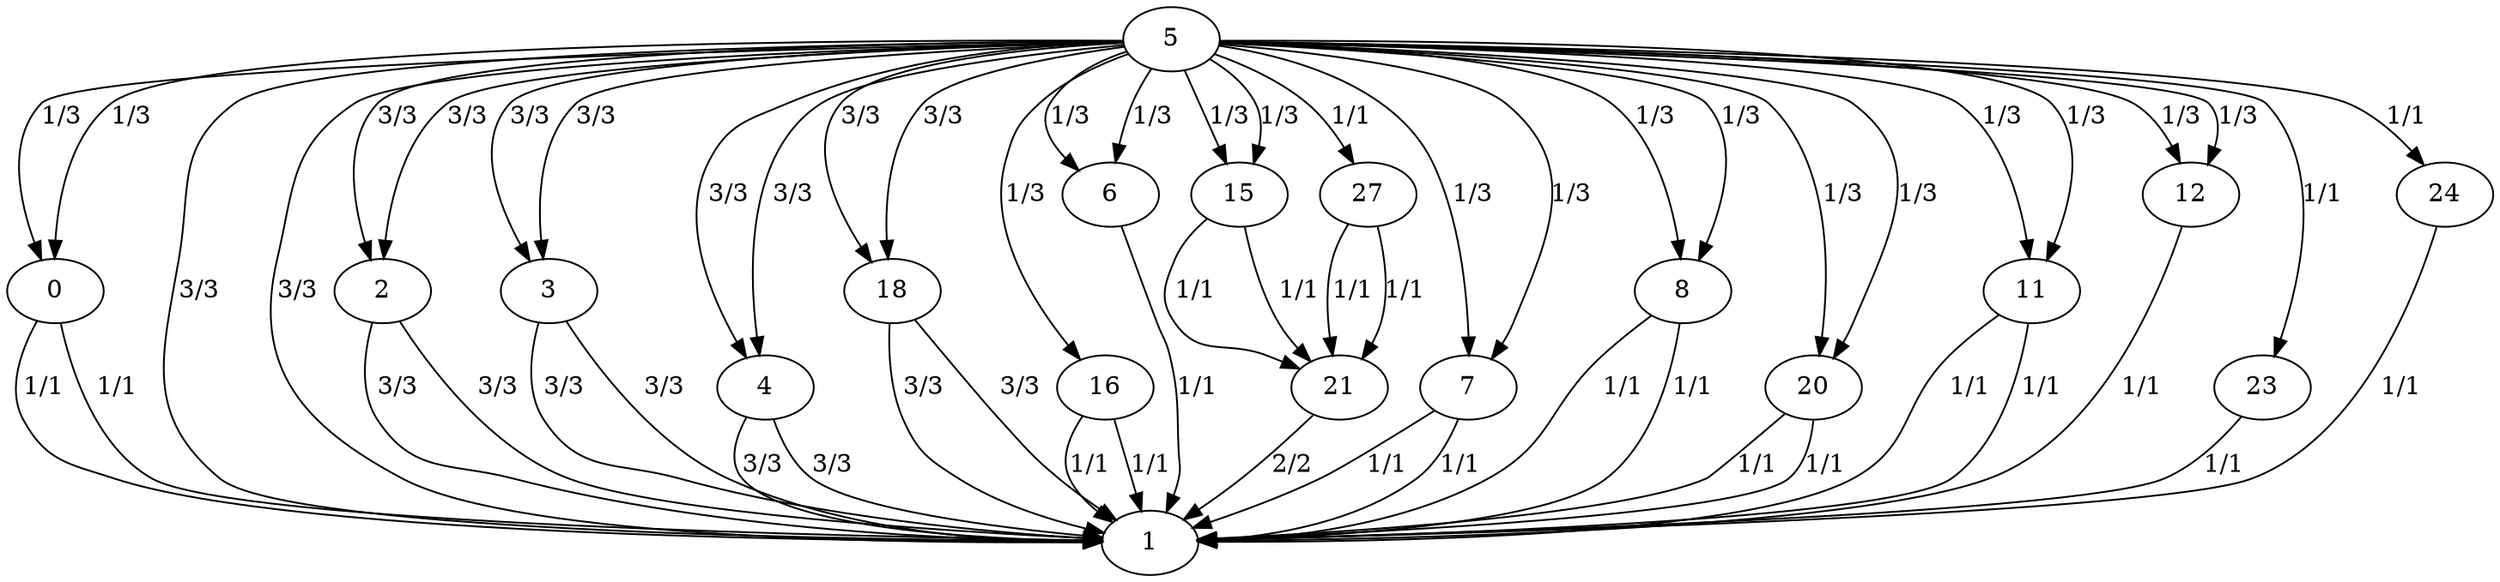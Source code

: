 digraph G {
  0 -> 1 [label="1/1"];
  0 -> 1 [label="1/1"];
  2 -> 1 [label="3/3"];
  2 -> 1 [label="3/3"];
  3 -> 1 [label="3/3"];
  3 -> 1 [label="3/3"];
  4 -> 1 [label="3/3"];
  4 -> 1 [label="3/3"];
  5 -> 0 [label="1/3"];
  5 -> 1 [label="3/3"];
  5 -> 15 [label="1/3"];
  5 -> 2 [label="3/3"];
  5 -> 3 [label="3/3"];
  5 -> 4 [label="3/3"];
  5 -> 18 [label="3/3"];
  5 -> 0 [label="1/3"];
  5 -> 1 [label="3/3"];
  5 -> 15 [label="1/3"];
  5 -> 16 [label="1/3"];
  5 -> 2 [label="3/3"];
  5 -> 3 [label="3/3"];
  5 -> 4 [label="3/3"];
  5 -> 18 [label="3/3"];
  5 -> 6 [label="1/3"];
  5 -> 7 [label="1/3"];
  5 -> 8 [label="1/3"];
  5 -> 27 [label="1/1"];
  5 -> 20 [label="1/3"];
  5 -> 11 [label="1/3"];
  5 -> 12 [label="1/3"];
  5 -> 23 [label="1/1"];
  5 -> 24 [label="1/1"];
  5 -> 6 [label="1/3"];
  5 -> 7 [label="1/3"];
  5 -> 8 [label="1/3"];
  5 -> 20 [label="1/3"];
  5 -> 11 [label="1/3"];
  5 -> 12 [label="1/3"];
  6 -> 1 [label="1/1"];
  7 -> 1 [label="1/1"];
  7 -> 1 [label="1/1"];
  8 -> 1 [label="1/1"];
  8 -> 1 [label="1/1"];
  11 -> 1 [label="1/1"];
  11 -> 1 [label="1/1"];
  12 -> 1 [label="1/1"];
  15 -> 21 [label="1/1"];
  15 -> 21 [label="1/1"];
  16 -> 1 [label="1/1"];
  16 -> 1 [label="1/1"];
  18 -> 1 [label="3/3"];
  18 -> 1 [label="3/3"];
  20 -> 1 [label="1/1"];
  20 -> 1 [label="1/1"];
  21 -> 1 [label="2/2"];
  23 -> 1 [label="1/1"];
  24 -> 1 [label="1/1"];
  27 -> 21 [label="1/1"];
  27 -> 21 [label="1/1"];
}